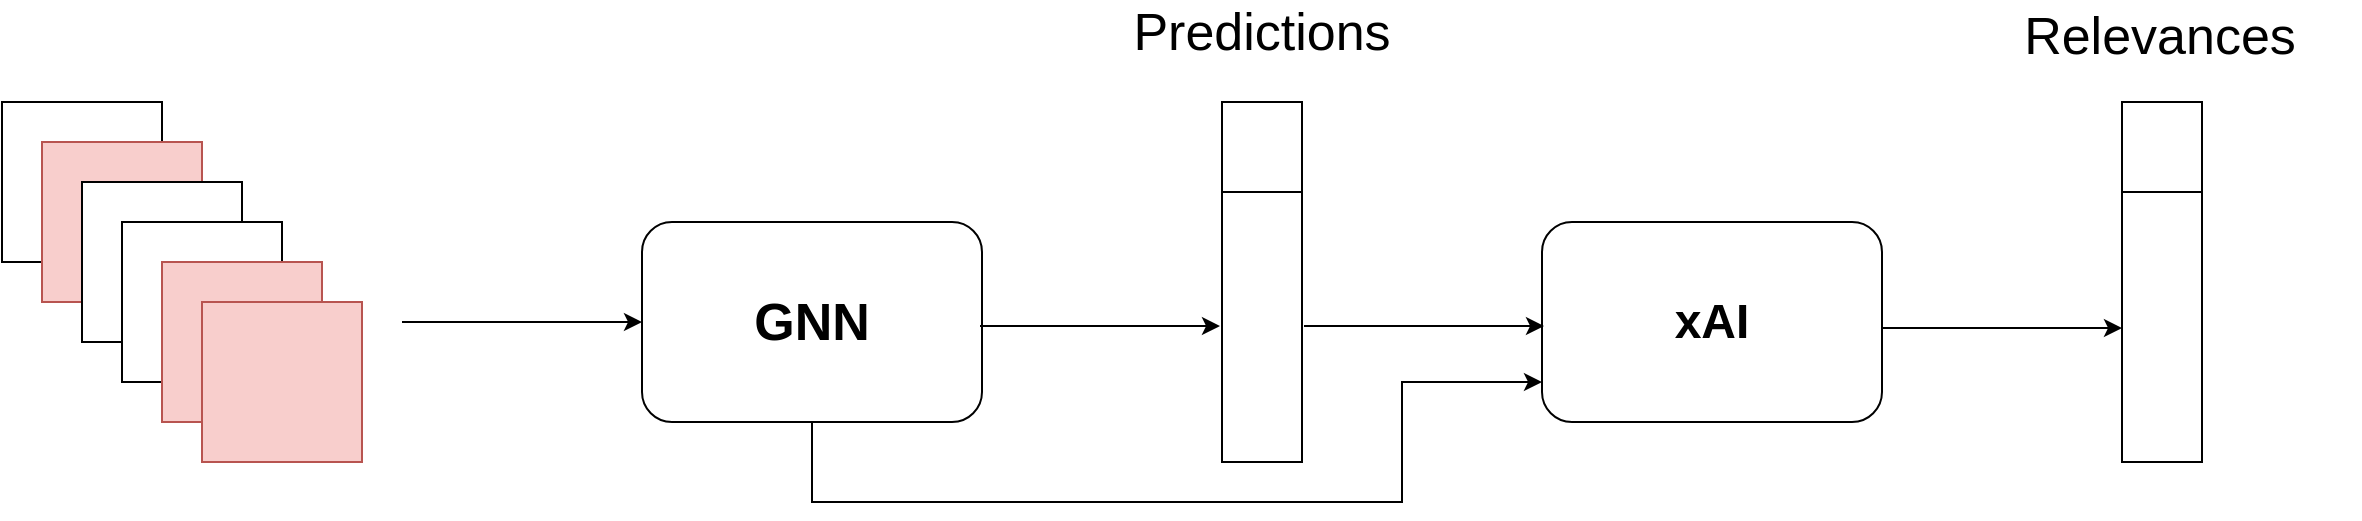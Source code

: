 <mxfile version="15.5.8" type="device"><diagram id="cRiqDUi2zzq0yv5gv9k8" name="Page-1"><mxGraphModel dx="2062" dy="1097" grid="1" gridSize="10" guides="1" tooltips="1" connect="1" arrows="1" fold="1" page="1" pageScale="1" pageWidth="850" pageHeight="1100" math="0" shadow="0"><root><mxCell id="0"/><mxCell id="1" parent="0"/><mxCell id="byWzk-lC0zisRcTpoviA-1" value="" style="whiteSpace=wrap;html=1;aspect=fixed;" vertex="1" parent="1"><mxGeometry x="80" y="120" width="80" height="80" as="geometry"/></mxCell><mxCell id="byWzk-lC0zisRcTpoviA-2" value="" style="whiteSpace=wrap;html=1;aspect=fixed;fillColor=#f8cecc;strokeColor=#b85450;" vertex="1" parent="1"><mxGeometry x="100" y="140" width="80" height="80" as="geometry"/></mxCell><mxCell id="byWzk-lC0zisRcTpoviA-3" value="" style="whiteSpace=wrap;html=1;aspect=fixed;" vertex="1" parent="1"><mxGeometry x="120" y="160" width="80" height="80" as="geometry"/></mxCell><mxCell id="byWzk-lC0zisRcTpoviA-4" value="" style="whiteSpace=wrap;html=1;aspect=fixed;fontFamily=Helvetica;fontSize=12;fontColor=#000000;align=center;strokeColor=#000000;fillColor=#ffffff;" vertex="1" parent="1"><mxGeometry x="140" y="180" width="80" height="80" as="geometry"/></mxCell><mxCell id="byWzk-lC0zisRcTpoviA-5" value="" style="whiteSpace=wrap;html=1;aspect=fixed;fillColor=#f8cecc;strokeColor=#b85450;" vertex="1" parent="1"><mxGeometry x="160" y="200" width="80" height="80" as="geometry"/></mxCell><mxCell id="byWzk-lC0zisRcTpoviA-6" value="" style="whiteSpace=wrap;html=1;aspect=fixed;fillColor=#f8cecc;strokeColor=#b85450;" vertex="1" parent="1"><mxGeometry x="180" y="220" width="80" height="80" as="geometry"/></mxCell><mxCell id="byWzk-lC0zisRcTpoviA-7" value="&lt;font size=&quot;1&quot;&gt;&lt;b style=&quot;font-size: 26px&quot;&gt;GNN&lt;/b&gt;&lt;/font&gt;" style="rounded=1;whiteSpace=wrap;html=1;" vertex="1" parent="1"><mxGeometry x="400" y="180" width="170" height="100" as="geometry"/></mxCell><mxCell id="byWzk-lC0zisRcTpoviA-8" value="" style="endArrow=classic;html=1;rounded=0;fontSize=26;" edge="1" parent="1" target="byWzk-lC0zisRcTpoviA-7"><mxGeometry width="50" height="50" relative="1" as="geometry"><mxPoint x="280" y="230" as="sourcePoint"/><mxPoint x="450" y="540" as="targetPoint"/></mxGeometry></mxCell><mxCell id="byWzk-lC0zisRcTpoviA-33" style="edgeStyle=orthogonalEdgeStyle;rounded=0;orthogonalLoop=1;jettySize=auto;html=1;exitX=0.5;exitY=1;exitDx=0;exitDy=0;fontSize=26;" edge="1" parent="1"><mxGeometry relative="1" as="geometry"><mxPoint x="710" y="300" as="sourcePoint"/><mxPoint x="710" y="300" as="targetPoint"/></mxGeometry></mxCell><mxCell id="byWzk-lC0zisRcTpoviA-34" value="" style="rounded=0;whiteSpace=wrap;html=1;fontSize=26;" vertex="1" parent="1"><mxGeometry x="690" y="120" width="40" height="180" as="geometry"/></mxCell><mxCell id="byWzk-lC0zisRcTpoviA-35" value="" style="endArrow=classic;html=1;rounded=0;fontSize=26;" edge="1" parent="1"><mxGeometry width="50" height="50" relative="1" as="geometry"><mxPoint x="569" y="232" as="sourcePoint"/><mxPoint x="689" y="232" as="targetPoint"/></mxGeometry></mxCell><mxCell id="byWzk-lC0zisRcTpoviA-36" value="" style="endArrow=none;html=1;rounded=0;fontSize=26;exitX=0;exitY=0.25;exitDx=0;exitDy=0;entryX=1;entryY=0.25;entryDx=0;entryDy=0;" edge="1" parent="1" source="byWzk-lC0zisRcTpoviA-34" target="byWzk-lC0zisRcTpoviA-34"><mxGeometry width="50" height="50" relative="1" as="geometry"><mxPoint x="430" y="590" as="sourcePoint"/><mxPoint x="480" y="540" as="targetPoint"/></mxGeometry></mxCell><mxCell id="byWzk-lC0zisRcTpoviA-37" value="Predictions" style="text;html=1;strokeColor=none;fillColor=none;align=center;verticalAlign=middle;whiteSpace=wrap;rounded=0;fontSize=26;" vertex="1" parent="1"><mxGeometry x="610" y="70" width="200" height="30" as="geometry"/></mxCell><mxCell id="byWzk-lC0zisRcTpoviA-38" value="" style="endArrow=classic;html=1;rounded=0;fontSize=26;exitX=0.5;exitY=1;exitDx=0;exitDy=0;" edge="1" parent="1" source="byWzk-lC0zisRcTpoviA-7"><mxGeometry width="50" height="50" relative="1" as="geometry"><mxPoint x="490" y="290" as="sourcePoint"/><mxPoint x="850" y="260" as="targetPoint"/><Array as="points"><mxPoint x="485" y="320"/><mxPoint x="780" y="320"/><mxPoint x="780" y="260"/></Array></mxGeometry></mxCell><mxCell id="byWzk-lC0zisRcTpoviA-41" value="&lt;b&gt;&lt;font style=&quot;font-size: 24px&quot;&gt;xAI&lt;/font&gt;&lt;/b&gt;" style="rounded=1;whiteSpace=wrap;html=1;" vertex="1" parent="1"><mxGeometry x="850" y="180" width="170" height="100" as="geometry"/></mxCell><mxCell id="byWzk-lC0zisRcTpoviA-42" value="" style="endArrow=classic;html=1;rounded=0;fontSize=26;" edge="1" parent="1"><mxGeometry width="50" height="50" relative="1" as="geometry"><mxPoint x="731" y="232" as="sourcePoint"/><mxPoint x="851" y="232" as="targetPoint"/></mxGeometry></mxCell><mxCell id="byWzk-lC0zisRcTpoviA-43" value="" style="rounded=0;whiteSpace=wrap;html=1;fontSize=26;" vertex="1" parent="1"><mxGeometry x="1140" y="120" width="40" height="180" as="geometry"/></mxCell><mxCell id="byWzk-lC0zisRcTpoviA-44" value="" style="endArrow=classic;html=1;rounded=0;fontSize=26;" edge="1" parent="1"><mxGeometry width="50" height="50" relative="1" as="geometry"><mxPoint x="1020" y="233" as="sourcePoint"/><mxPoint x="1140" y="233" as="targetPoint"/></mxGeometry></mxCell><mxCell id="byWzk-lC0zisRcTpoviA-45" value="" style="endArrow=none;html=1;rounded=0;fontSize=24;exitX=0;exitY=0.25;exitDx=0;exitDy=0;entryX=1;entryY=0.25;entryDx=0;entryDy=0;" edge="1" parent="1" source="byWzk-lC0zisRcTpoviA-43" target="byWzk-lC0zisRcTpoviA-43"><mxGeometry width="50" height="50" relative="1" as="geometry"><mxPoint x="430" y="590" as="sourcePoint"/><mxPoint x="480" y="540" as="targetPoint"/></mxGeometry></mxCell><mxCell id="byWzk-lC0zisRcTpoviA-46" value="Relevances" style="text;html=1;strokeColor=none;fillColor=none;align=center;verticalAlign=middle;whiteSpace=wrap;rounded=0;fontSize=26;" vertex="1" parent="1"><mxGeometry x="1059" y="72" width="200" height="30" as="geometry"/></mxCell></root></mxGraphModel></diagram></mxfile>